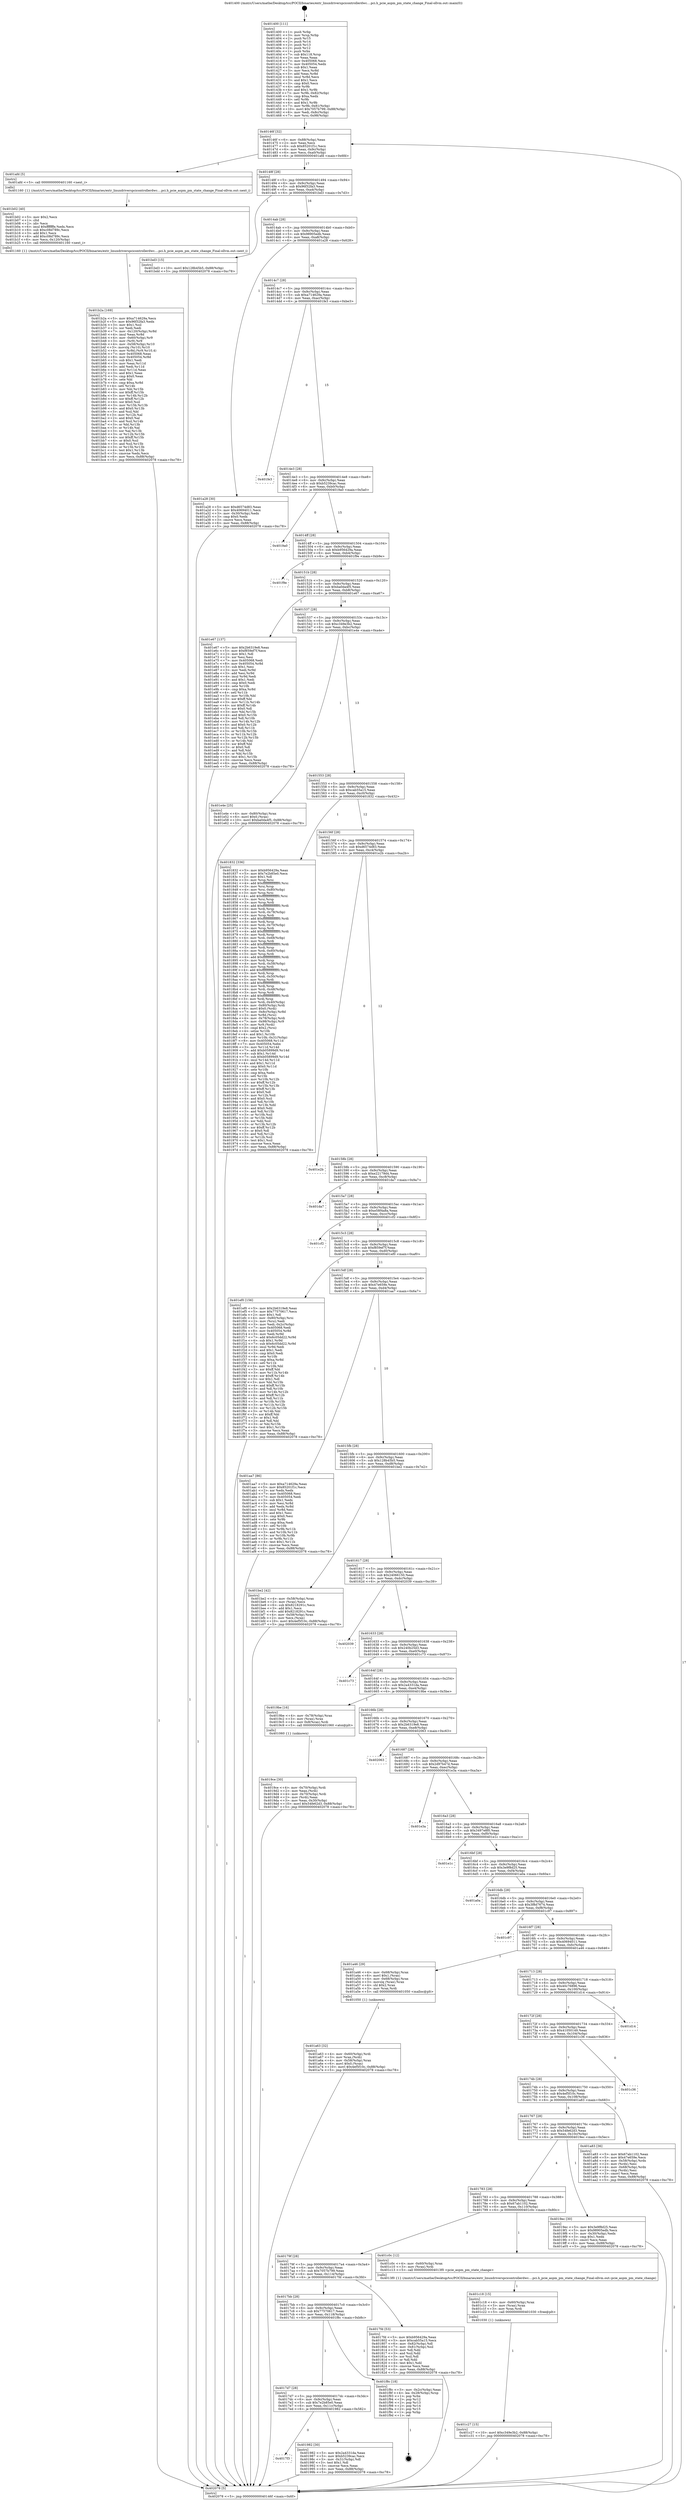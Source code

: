 digraph "0x401400" {
  label = "0x401400 (/mnt/c/Users/mathe/Desktop/tcc/POCII/binaries/extr_linuxdriverspcicontrollerdwc....pci.h_pcie_aspm_pm_state_change_Final-ollvm.out::main(0))"
  labelloc = "t"
  node[shape=record]

  Entry [label="",width=0.3,height=0.3,shape=circle,fillcolor=black,style=filled]
  "0x40146f" [label="{
     0x40146f [32]\l
     | [instrs]\l
     &nbsp;&nbsp;0x40146f \<+6\>: mov -0x88(%rbp),%eax\l
     &nbsp;&nbsp;0x401475 \<+2\>: mov %eax,%ecx\l
     &nbsp;&nbsp;0x401477 \<+6\>: sub $0x85201f1c,%ecx\l
     &nbsp;&nbsp;0x40147d \<+6\>: mov %eax,-0x9c(%rbp)\l
     &nbsp;&nbsp;0x401483 \<+6\>: mov %ecx,-0xa0(%rbp)\l
     &nbsp;&nbsp;0x401489 \<+6\>: je 0000000000401afd \<main+0x6fd\>\l
  }"]
  "0x401afd" [label="{
     0x401afd [5]\l
     | [instrs]\l
     &nbsp;&nbsp;0x401afd \<+5\>: call 0000000000401160 \<next_i\>\l
     | [calls]\l
     &nbsp;&nbsp;0x401160 \{1\} (/mnt/c/Users/mathe/Desktop/tcc/POCII/binaries/extr_linuxdriverspcicontrollerdwc....pci.h_pcie_aspm_pm_state_change_Final-ollvm.out::next_i)\l
  }"]
  "0x40148f" [label="{
     0x40148f [28]\l
     | [instrs]\l
     &nbsp;&nbsp;0x40148f \<+5\>: jmp 0000000000401494 \<main+0x94\>\l
     &nbsp;&nbsp;0x401494 \<+6\>: mov -0x9c(%rbp),%eax\l
     &nbsp;&nbsp;0x40149a \<+5\>: sub $0x96f32fa3,%eax\l
     &nbsp;&nbsp;0x40149f \<+6\>: mov %eax,-0xa4(%rbp)\l
     &nbsp;&nbsp;0x4014a5 \<+6\>: je 0000000000401bd3 \<main+0x7d3\>\l
  }"]
  Exit [label="",width=0.3,height=0.3,shape=circle,fillcolor=black,style=filled,peripheries=2]
  "0x401bd3" [label="{
     0x401bd3 [15]\l
     | [instrs]\l
     &nbsp;&nbsp;0x401bd3 \<+10\>: movl $0x128b45b5,-0x88(%rbp)\l
     &nbsp;&nbsp;0x401bdd \<+5\>: jmp 0000000000402078 \<main+0xc78\>\l
  }"]
  "0x4014ab" [label="{
     0x4014ab [28]\l
     | [instrs]\l
     &nbsp;&nbsp;0x4014ab \<+5\>: jmp 00000000004014b0 \<main+0xb0\>\l
     &nbsp;&nbsp;0x4014b0 \<+6\>: mov -0x9c(%rbp),%eax\l
     &nbsp;&nbsp;0x4014b6 \<+5\>: sub $0x98905edb,%eax\l
     &nbsp;&nbsp;0x4014bb \<+6\>: mov %eax,-0xa8(%rbp)\l
     &nbsp;&nbsp;0x4014c1 \<+6\>: je 0000000000401a28 \<main+0x628\>\l
  }"]
  "0x401c27" [label="{
     0x401c27 [15]\l
     | [instrs]\l
     &nbsp;&nbsp;0x401c27 \<+10\>: movl $0xc349e3b2,-0x88(%rbp)\l
     &nbsp;&nbsp;0x401c31 \<+5\>: jmp 0000000000402078 \<main+0xc78\>\l
  }"]
  "0x401a28" [label="{
     0x401a28 [30]\l
     | [instrs]\l
     &nbsp;&nbsp;0x401a28 \<+5\>: mov $0xd6574d83,%eax\l
     &nbsp;&nbsp;0x401a2d \<+5\>: mov $0x40694011,%ecx\l
     &nbsp;&nbsp;0x401a32 \<+3\>: mov -0x30(%rbp),%edx\l
     &nbsp;&nbsp;0x401a35 \<+3\>: cmp $0x0,%edx\l
     &nbsp;&nbsp;0x401a38 \<+3\>: cmove %ecx,%eax\l
     &nbsp;&nbsp;0x401a3b \<+6\>: mov %eax,-0x88(%rbp)\l
     &nbsp;&nbsp;0x401a41 \<+5\>: jmp 0000000000402078 \<main+0xc78\>\l
  }"]
  "0x4014c7" [label="{
     0x4014c7 [28]\l
     | [instrs]\l
     &nbsp;&nbsp;0x4014c7 \<+5\>: jmp 00000000004014cc \<main+0xcc\>\l
     &nbsp;&nbsp;0x4014cc \<+6\>: mov -0x9c(%rbp),%eax\l
     &nbsp;&nbsp;0x4014d2 \<+5\>: sub $0xa714629a,%eax\l
     &nbsp;&nbsp;0x4014d7 \<+6\>: mov %eax,-0xac(%rbp)\l
     &nbsp;&nbsp;0x4014dd \<+6\>: je 0000000000401fe3 \<main+0xbe3\>\l
  }"]
  "0x401c18" [label="{
     0x401c18 [15]\l
     | [instrs]\l
     &nbsp;&nbsp;0x401c18 \<+4\>: mov -0x60(%rbp),%rax\l
     &nbsp;&nbsp;0x401c1c \<+3\>: mov (%rax),%rax\l
     &nbsp;&nbsp;0x401c1f \<+3\>: mov %rax,%rdi\l
     &nbsp;&nbsp;0x401c22 \<+5\>: call 0000000000401030 \<free@plt\>\l
     | [calls]\l
     &nbsp;&nbsp;0x401030 \{1\} (unknown)\l
  }"]
  "0x401fe3" [label="{
     0x401fe3\l
  }", style=dashed]
  "0x4014e3" [label="{
     0x4014e3 [28]\l
     | [instrs]\l
     &nbsp;&nbsp;0x4014e3 \<+5\>: jmp 00000000004014e8 \<main+0xe8\>\l
     &nbsp;&nbsp;0x4014e8 \<+6\>: mov -0x9c(%rbp),%eax\l
     &nbsp;&nbsp;0x4014ee \<+5\>: sub $0xb5239cac,%eax\l
     &nbsp;&nbsp;0x4014f3 \<+6\>: mov %eax,-0xb0(%rbp)\l
     &nbsp;&nbsp;0x4014f9 \<+6\>: je 00000000004019a0 \<main+0x5a0\>\l
  }"]
  "0x401b2a" [label="{
     0x401b2a [169]\l
     | [instrs]\l
     &nbsp;&nbsp;0x401b2a \<+5\>: mov $0xa714629a,%ecx\l
     &nbsp;&nbsp;0x401b2f \<+5\>: mov $0x96f32fa3,%edx\l
     &nbsp;&nbsp;0x401b34 \<+3\>: mov $0x1,%sil\l
     &nbsp;&nbsp;0x401b37 \<+2\>: xor %edi,%edi\l
     &nbsp;&nbsp;0x401b39 \<+7\>: mov -0x120(%rbp),%r8d\l
     &nbsp;&nbsp;0x401b40 \<+4\>: imul %eax,%r8d\l
     &nbsp;&nbsp;0x401b44 \<+4\>: mov -0x60(%rbp),%r9\l
     &nbsp;&nbsp;0x401b48 \<+3\>: mov (%r9),%r9\l
     &nbsp;&nbsp;0x401b4b \<+4\>: mov -0x58(%rbp),%r10\l
     &nbsp;&nbsp;0x401b4f \<+3\>: movslq (%r10),%r10\l
     &nbsp;&nbsp;0x401b52 \<+4\>: mov %r8d,(%r9,%r10,4)\l
     &nbsp;&nbsp;0x401b56 \<+7\>: mov 0x405068,%eax\l
     &nbsp;&nbsp;0x401b5d \<+8\>: mov 0x405054,%r8d\l
     &nbsp;&nbsp;0x401b65 \<+3\>: sub $0x1,%edi\l
     &nbsp;&nbsp;0x401b68 \<+3\>: mov %eax,%r11d\l
     &nbsp;&nbsp;0x401b6b \<+3\>: add %edi,%r11d\l
     &nbsp;&nbsp;0x401b6e \<+4\>: imul %r11d,%eax\l
     &nbsp;&nbsp;0x401b72 \<+3\>: and $0x1,%eax\l
     &nbsp;&nbsp;0x401b75 \<+3\>: cmp $0x0,%eax\l
     &nbsp;&nbsp;0x401b78 \<+3\>: sete %bl\l
     &nbsp;&nbsp;0x401b7b \<+4\>: cmp $0xa,%r8d\l
     &nbsp;&nbsp;0x401b7f \<+4\>: setl %r14b\l
     &nbsp;&nbsp;0x401b83 \<+3\>: mov %bl,%r15b\l
     &nbsp;&nbsp;0x401b86 \<+4\>: xor $0xff,%r15b\l
     &nbsp;&nbsp;0x401b8a \<+3\>: mov %r14b,%r12b\l
     &nbsp;&nbsp;0x401b8d \<+4\>: xor $0xff,%r12b\l
     &nbsp;&nbsp;0x401b91 \<+4\>: xor $0x0,%sil\l
     &nbsp;&nbsp;0x401b95 \<+3\>: mov %r15b,%r13b\l
     &nbsp;&nbsp;0x401b98 \<+4\>: and $0x0,%r13b\l
     &nbsp;&nbsp;0x401b9c \<+3\>: and %sil,%bl\l
     &nbsp;&nbsp;0x401b9f \<+3\>: mov %r12b,%al\l
     &nbsp;&nbsp;0x401ba2 \<+2\>: and $0x0,%al\l
     &nbsp;&nbsp;0x401ba4 \<+3\>: and %sil,%r14b\l
     &nbsp;&nbsp;0x401ba7 \<+3\>: or %bl,%r13b\l
     &nbsp;&nbsp;0x401baa \<+3\>: or %r14b,%al\l
     &nbsp;&nbsp;0x401bad \<+3\>: xor %al,%r13b\l
     &nbsp;&nbsp;0x401bb0 \<+3\>: or %r12b,%r15b\l
     &nbsp;&nbsp;0x401bb3 \<+4\>: xor $0xff,%r15b\l
     &nbsp;&nbsp;0x401bb7 \<+4\>: or $0x0,%sil\l
     &nbsp;&nbsp;0x401bbb \<+3\>: and %sil,%r15b\l
     &nbsp;&nbsp;0x401bbe \<+3\>: or %r15b,%r13b\l
     &nbsp;&nbsp;0x401bc1 \<+4\>: test $0x1,%r13b\l
     &nbsp;&nbsp;0x401bc5 \<+3\>: cmovne %edx,%ecx\l
     &nbsp;&nbsp;0x401bc8 \<+6\>: mov %ecx,-0x88(%rbp)\l
     &nbsp;&nbsp;0x401bce \<+5\>: jmp 0000000000402078 \<main+0xc78\>\l
  }"]
  "0x4019a0" [label="{
     0x4019a0\l
  }", style=dashed]
  "0x4014ff" [label="{
     0x4014ff [28]\l
     | [instrs]\l
     &nbsp;&nbsp;0x4014ff \<+5\>: jmp 0000000000401504 \<main+0x104\>\l
     &nbsp;&nbsp;0x401504 \<+6\>: mov -0x9c(%rbp),%eax\l
     &nbsp;&nbsp;0x40150a \<+5\>: sub $0xb956429a,%eax\l
     &nbsp;&nbsp;0x40150f \<+6\>: mov %eax,-0xb4(%rbp)\l
     &nbsp;&nbsp;0x401515 \<+6\>: je 0000000000401f9e \<main+0xb9e\>\l
  }"]
  "0x401b02" [label="{
     0x401b02 [40]\l
     | [instrs]\l
     &nbsp;&nbsp;0x401b02 \<+5\>: mov $0x2,%ecx\l
     &nbsp;&nbsp;0x401b07 \<+1\>: cltd\l
     &nbsp;&nbsp;0x401b08 \<+2\>: idiv %ecx\l
     &nbsp;&nbsp;0x401b0a \<+6\>: imul $0xfffffffe,%edx,%ecx\l
     &nbsp;&nbsp;0x401b10 \<+6\>: sub $0xc08d789c,%ecx\l
     &nbsp;&nbsp;0x401b16 \<+3\>: add $0x1,%ecx\l
     &nbsp;&nbsp;0x401b19 \<+6\>: add $0xc08d789c,%ecx\l
     &nbsp;&nbsp;0x401b1f \<+6\>: mov %ecx,-0x120(%rbp)\l
     &nbsp;&nbsp;0x401b25 \<+5\>: call 0000000000401160 \<next_i\>\l
     | [calls]\l
     &nbsp;&nbsp;0x401160 \{1\} (/mnt/c/Users/mathe/Desktop/tcc/POCII/binaries/extr_linuxdriverspcicontrollerdwc....pci.h_pcie_aspm_pm_state_change_Final-ollvm.out::next_i)\l
  }"]
  "0x401f9e" [label="{
     0x401f9e\l
  }", style=dashed]
  "0x40151b" [label="{
     0x40151b [28]\l
     | [instrs]\l
     &nbsp;&nbsp;0x40151b \<+5\>: jmp 0000000000401520 \<main+0x120\>\l
     &nbsp;&nbsp;0x401520 \<+6\>: mov -0x9c(%rbp),%eax\l
     &nbsp;&nbsp;0x401526 \<+5\>: sub $0xba0da4f5,%eax\l
     &nbsp;&nbsp;0x40152b \<+6\>: mov %eax,-0xb8(%rbp)\l
     &nbsp;&nbsp;0x401531 \<+6\>: je 0000000000401e67 \<main+0xa67\>\l
  }"]
  "0x401a63" [label="{
     0x401a63 [32]\l
     | [instrs]\l
     &nbsp;&nbsp;0x401a63 \<+4\>: mov -0x60(%rbp),%rdi\l
     &nbsp;&nbsp;0x401a67 \<+3\>: mov %rax,(%rdi)\l
     &nbsp;&nbsp;0x401a6a \<+4\>: mov -0x58(%rbp),%rax\l
     &nbsp;&nbsp;0x401a6e \<+6\>: movl $0x0,(%rax)\l
     &nbsp;&nbsp;0x401a74 \<+10\>: movl $0x4ef5f10c,-0x88(%rbp)\l
     &nbsp;&nbsp;0x401a7e \<+5\>: jmp 0000000000402078 \<main+0xc78\>\l
  }"]
  "0x401e67" [label="{
     0x401e67 [137]\l
     | [instrs]\l
     &nbsp;&nbsp;0x401e67 \<+5\>: mov $0x2b6319e8,%eax\l
     &nbsp;&nbsp;0x401e6c \<+5\>: mov $0xf859ef7f,%ecx\l
     &nbsp;&nbsp;0x401e71 \<+2\>: mov $0x1,%dl\l
     &nbsp;&nbsp;0x401e73 \<+2\>: xor %esi,%esi\l
     &nbsp;&nbsp;0x401e75 \<+7\>: mov 0x405068,%edi\l
     &nbsp;&nbsp;0x401e7c \<+8\>: mov 0x405054,%r8d\l
     &nbsp;&nbsp;0x401e84 \<+3\>: sub $0x1,%esi\l
     &nbsp;&nbsp;0x401e87 \<+3\>: mov %edi,%r9d\l
     &nbsp;&nbsp;0x401e8a \<+3\>: add %esi,%r9d\l
     &nbsp;&nbsp;0x401e8d \<+4\>: imul %r9d,%edi\l
     &nbsp;&nbsp;0x401e91 \<+3\>: and $0x1,%edi\l
     &nbsp;&nbsp;0x401e94 \<+3\>: cmp $0x0,%edi\l
     &nbsp;&nbsp;0x401e97 \<+4\>: sete %r10b\l
     &nbsp;&nbsp;0x401e9b \<+4\>: cmp $0xa,%r8d\l
     &nbsp;&nbsp;0x401e9f \<+4\>: setl %r11b\l
     &nbsp;&nbsp;0x401ea3 \<+3\>: mov %r10b,%bl\l
     &nbsp;&nbsp;0x401ea6 \<+3\>: xor $0xff,%bl\l
     &nbsp;&nbsp;0x401ea9 \<+3\>: mov %r11b,%r14b\l
     &nbsp;&nbsp;0x401eac \<+4\>: xor $0xff,%r14b\l
     &nbsp;&nbsp;0x401eb0 \<+3\>: xor $0x0,%dl\l
     &nbsp;&nbsp;0x401eb3 \<+3\>: mov %bl,%r15b\l
     &nbsp;&nbsp;0x401eb6 \<+4\>: and $0x0,%r15b\l
     &nbsp;&nbsp;0x401eba \<+3\>: and %dl,%r10b\l
     &nbsp;&nbsp;0x401ebd \<+3\>: mov %r14b,%r12b\l
     &nbsp;&nbsp;0x401ec0 \<+4\>: and $0x0,%r12b\l
     &nbsp;&nbsp;0x401ec4 \<+3\>: and %dl,%r11b\l
     &nbsp;&nbsp;0x401ec7 \<+3\>: or %r10b,%r15b\l
     &nbsp;&nbsp;0x401eca \<+3\>: or %r11b,%r12b\l
     &nbsp;&nbsp;0x401ecd \<+3\>: xor %r12b,%r15b\l
     &nbsp;&nbsp;0x401ed0 \<+3\>: or %r14b,%bl\l
     &nbsp;&nbsp;0x401ed3 \<+3\>: xor $0xff,%bl\l
     &nbsp;&nbsp;0x401ed6 \<+3\>: or $0x0,%dl\l
     &nbsp;&nbsp;0x401ed9 \<+2\>: and %dl,%bl\l
     &nbsp;&nbsp;0x401edb \<+3\>: or %bl,%r15b\l
     &nbsp;&nbsp;0x401ede \<+4\>: test $0x1,%r15b\l
     &nbsp;&nbsp;0x401ee2 \<+3\>: cmovne %ecx,%eax\l
     &nbsp;&nbsp;0x401ee5 \<+6\>: mov %eax,-0x88(%rbp)\l
     &nbsp;&nbsp;0x401eeb \<+5\>: jmp 0000000000402078 \<main+0xc78\>\l
  }"]
  "0x401537" [label="{
     0x401537 [28]\l
     | [instrs]\l
     &nbsp;&nbsp;0x401537 \<+5\>: jmp 000000000040153c \<main+0x13c\>\l
     &nbsp;&nbsp;0x40153c \<+6\>: mov -0x9c(%rbp),%eax\l
     &nbsp;&nbsp;0x401542 \<+5\>: sub $0xc349e3b2,%eax\l
     &nbsp;&nbsp;0x401547 \<+6\>: mov %eax,-0xbc(%rbp)\l
     &nbsp;&nbsp;0x40154d \<+6\>: je 0000000000401e4e \<main+0xa4e\>\l
  }"]
  "0x4019ce" [label="{
     0x4019ce [30]\l
     | [instrs]\l
     &nbsp;&nbsp;0x4019ce \<+4\>: mov -0x70(%rbp),%rdi\l
     &nbsp;&nbsp;0x4019d2 \<+2\>: mov %eax,(%rdi)\l
     &nbsp;&nbsp;0x4019d4 \<+4\>: mov -0x70(%rbp),%rdi\l
     &nbsp;&nbsp;0x4019d8 \<+2\>: mov (%rdi),%eax\l
     &nbsp;&nbsp;0x4019da \<+3\>: mov %eax,-0x30(%rbp)\l
     &nbsp;&nbsp;0x4019dd \<+10\>: movl $0x54fe62d3,-0x88(%rbp)\l
     &nbsp;&nbsp;0x4019e7 \<+5\>: jmp 0000000000402078 \<main+0xc78\>\l
  }"]
  "0x401e4e" [label="{
     0x401e4e [25]\l
     | [instrs]\l
     &nbsp;&nbsp;0x401e4e \<+4\>: mov -0x80(%rbp),%rax\l
     &nbsp;&nbsp;0x401e52 \<+6\>: movl $0x0,(%rax)\l
     &nbsp;&nbsp;0x401e58 \<+10\>: movl $0xba0da4f5,-0x88(%rbp)\l
     &nbsp;&nbsp;0x401e62 \<+5\>: jmp 0000000000402078 \<main+0xc78\>\l
  }"]
  "0x401553" [label="{
     0x401553 [28]\l
     | [instrs]\l
     &nbsp;&nbsp;0x401553 \<+5\>: jmp 0000000000401558 \<main+0x158\>\l
     &nbsp;&nbsp;0x401558 \<+6\>: mov -0x9c(%rbp),%eax\l
     &nbsp;&nbsp;0x40155e \<+5\>: sub $0xcab55a15,%eax\l
     &nbsp;&nbsp;0x401563 \<+6\>: mov %eax,-0xc0(%rbp)\l
     &nbsp;&nbsp;0x401569 \<+6\>: je 0000000000401832 \<main+0x432\>\l
  }"]
  "0x4017f3" [label="{
     0x4017f3\l
  }", style=dashed]
  "0x401832" [label="{
     0x401832 [336]\l
     | [instrs]\l
     &nbsp;&nbsp;0x401832 \<+5\>: mov $0xb956429a,%eax\l
     &nbsp;&nbsp;0x401837 \<+5\>: mov $0x7e2b85e0,%ecx\l
     &nbsp;&nbsp;0x40183c \<+2\>: mov $0x1,%dl\l
     &nbsp;&nbsp;0x40183e \<+3\>: mov %rsp,%rsi\l
     &nbsp;&nbsp;0x401841 \<+4\>: add $0xfffffffffffffff0,%rsi\l
     &nbsp;&nbsp;0x401845 \<+3\>: mov %rsi,%rsp\l
     &nbsp;&nbsp;0x401848 \<+4\>: mov %rsi,-0x80(%rbp)\l
     &nbsp;&nbsp;0x40184c \<+3\>: mov %rsp,%rsi\l
     &nbsp;&nbsp;0x40184f \<+4\>: add $0xfffffffffffffff0,%rsi\l
     &nbsp;&nbsp;0x401853 \<+3\>: mov %rsi,%rsp\l
     &nbsp;&nbsp;0x401856 \<+3\>: mov %rsp,%rdi\l
     &nbsp;&nbsp;0x401859 \<+4\>: add $0xfffffffffffffff0,%rdi\l
     &nbsp;&nbsp;0x40185d \<+3\>: mov %rdi,%rsp\l
     &nbsp;&nbsp;0x401860 \<+4\>: mov %rdi,-0x78(%rbp)\l
     &nbsp;&nbsp;0x401864 \<+3\>: mov %rsp,%rdi\l
     &nbsp;&nbsp;0x401867 \<+4\>: add $0xfffffffffffffff0,%rdi\l
     &nbsp;&nbsp;0x40186b \<+3\>: mov %rdi,%rsp\l
     &nbsp;&nbsp;0x40186e \<+4\>: mov %rdi,-0x70(%rbp)\l
     &nbsp;&nbsp;0x401872 \<+3\>: mov %rsp,%rdi\l
     &nbsp;&nbsp;0x401875 \<+4\>: add $0xfffffffffffffff0,%rdi\l
     &nbsp;&nbsp;0x401879 \<+3\>: mov %rdi,%rsp\l
     &nbsp;&nbsp;0x40187c \<+4\>: mov %rdi,-0x68(%rbp)\l
     &nbsp;&nbsp;0x401880 \<+3\>: mov %rsp,%rdi\l
     &nbsp;&nbsp;0x401883 \<+4\>: add $0xfffffffffffffff0,%rdi\l
     &nbsp;&nbsp;0x401887 \<+3\>: mov %rdi,%rsp\l
     &nbsp;&nbsp;0x40188a \<+4\>: mov %rdi,-0x60(%rbp)\l
     &nbsp;&nbsp;0x40188e \<+3\>: mov %rsp,%rdi\l
     &nbsp;&nbsp;0x401891 \<+4\>: add $0xfffffffffffffff0,%rdi\l
     &nbsp;&nbsp;0x401895 \<+3\>: mov %rdi,%rsp\l
     &nbsp;&nbsp;0x401898 \<+4\>: mov %rdi,-0x58(%rbp)\l
     &nbsp;&nbsp;0x40189c \<+3\>: mov %rsp,%rdi\l
     &nbsp;&nbsp;0x40189f \<+4\>: add $0xfffffffffffffff0,%rdi\l
     &nbsp;&nbsp;0x4018a3 \<+3\>: mov %rdi,%rsp\l
     &nbsp;&nbsp;0x4018a6 \<+4\>: mov %rdi,-0x50(%rbp)\l
     &nbsp;&nbsp;0x4018aa \<+3\>: mov %rsp,%rdi\l
     &nbsp;&nbsp;0x4018ad \<+4\>: add $0xfffffffffffffff0,%rdi\l
     &nbsp;&nbsp;0x4018b1 \<+3\>: mov %rdi,%rsp\l
     &nbsp;&nbsp;0x4018b4 \<+4\>: mov %rdi,-0x48(%rbp)\l
     &nbsp;&nbsp;0x4018b8 \<+3\>: mov %rsp,%rdi\l
     &nbsp;&nbsp;0x4018bb \<+4\>: add $0xfffffffffffffff0,%rdi\l
     &nbsp;&nbsp;0x4018bf \<+3\>: mov %rdi,%rsp\l
     &nbsp;&nbsp;0x4018c2 \<+4\>: mov %rdi,-0x40(%rbp)\l
     &nbsp;&nbsp;0x4018c6 \<+4\>: mov -0x80(%rbp),%rdi\l
     &nbsp;&nbsp;0x4018ca \<+6\>: movl $0x0,(%rdi)\l
     &nbsp;&nbsp;0x4018d0 \<+7\>: mov -0x8c(%rbp),%r8d\l
     &nbsp;&nbsp;0x4018d7 \<+3\>: mov %r8d,(%rsi)\l
     &nbsp;&nbsp;0x4018da \<+4\>: mov -0x78(%rbp),%rdi\l
     &nbsp;&nbsp;0x4018de \<+7\>: mov -0x98(%rbp),%r9\l
     &nbsp;&nbsp;0x4018e5 \<+3\>: mov %r9,(%rdi)\l
     &nbsp;&nbsp;0x4018e8 \<+3\>: cmpl $0x2,(%rsi)\l
     &nbsp;&nbsp;0x4018eb \<+4\>: setne %r10b\l
     &nbsp;&nbsp;0x4018ef \<+4\>: and $0x1,%r10b\l
     &nbsp;&nbsp;0x4018f3 \<+4\>: mov %r10b,-0x31(%rbp)\l
     &nbsp;&nbsp;0x4018f7 \<+8\>: mov 0x405068,%r11d\l
     &nbsp;&nbsp;0x4018ff \<+7\>: mov 0x405054,%ebx\l
     &nbsp;&nbsp;0x401906 \<+3\>: mov %r11d,%r14d\l
     &nbsp;&nbsp;0x401909 \<+7\>: add $0xb05899d9,%r14d\l
     &nbsp;&nbsp;0x401910 \<+4\>: sub $0x1,%r14d\l
     &nbsp;&nbsp;0x401914 \<+7\>: sub $0xb05899d9,%r14d\l
     &nbsp;&nbsp;0x40191b \<+4\>: imul %r14d,%r11d\l
     &nbsp;&nbsp;0x40191f \<+4\>: and $0x1,%r11d\l
     &nbsp;&nbsp;0x401923 \<+4\>: cmp $0x0,%r11d\l
     &nbsp;&nbsp;0x401927 \<+4\>: sete %r10b\l
     &nbsp;&nbsp;0x40192b \<+3\>: cmp $0xa,%ebx\l
     &nbsp;&nbsp;0x40192e \<+4\>: setl %r15b\l
     &nbsp;&nbsp;0x401932 \<+3\>: mov %r10b,%r12b\l
     &nbsp;&nbsp;0x401935 \<+4\>: xor $0xff,%r12b\l
     &nbsp;&nbsp;0x401939 \<+3\>: mov %r15b,%r13b\l
     &nbsp;&nbsp;0x40193c \<+4\>: xor $0xff,%r13b\l
     &nbsp;&nbsp;0x401940 \<+3\>: xor $0x0,%dl\l
     &nbsp;&nbsp;0x401943 \<+3\>: mov %r12b,%sil\l
     &nbsp;&nbsp;0x401946 \<+4\>: and $0x0,%sil\l
     &nbsp;&nbsp;0x40194a \<+3\>: and %dl,%r10b\l
     &nbsp;&nbsp;0x40194d \<+3\>: mov %r13b,%dil\l
     &nbsp;&nbsp;0x401950 \<+4\>: and $0x0,%dil\l
     &nbsp;&nbsp;0x401954 \<+3\>: and %dl,%r15b\l
     &nbsp;&nbsp;0x401957 \<+3\>: or %r10b,%sil\l
     &nbsp;&nbsp;0x40195a \<+3\>: or %r15b,%dil\l
     &nbsp;&nbsp;0x40195d \<+3\>: xor %dil,%sil\l
     &nbsp;&nbsp;0x401960 \<+3\>: or %r13b,%r12b\l
     &nbsp;&nbsp;0x401963 \<+4\>: xor $0xff,%r12b\l
     &nbsp;&nbsp;0x401967 \<+3\>: or $0x0,%dl\l
     &nbsp;&nbsp;0x40196a \<+3\>: and %dl,%r12b\l
     &nbsp;&nbsp;0x40196d \<+3\>: or %r12b,%sil\l
     &nbsp;&nbsp;0x401970 \<+4\>: test $0x1,%sil\l
     &nbsp;&nbsp;0x401974 \<+3\>: cmovne %ecx,%eax\l
     &nbsp;&nbsp;0x401977 \<+6\>: mov %eax,-0x88(%rbp)\l
     &nbsp;&nbsp;0x40197d \<+5\>: jmp 0000000000402078 \<main+0xc78\>\l
  }"]
  "0x40156f" [label="{
     0x40156f [28]\l
     | [instrs]\l
     &nbsp;&nbsp;0x40156f \<+5\>: jmp 0000000000401574 \<main+0x174\>\l
     &nbsp;&nbsp;0x401574 \<+6\>: mov -0x9c(%rbp),%eax\l
     &nbsp;&nbsp;0x40157a \<+5\>: sub $0xd6574d83,%eax\l
     &nbsp;&nbsp;0x40157f \<+6\>: mov %eax,-0xc4(%rbp)\l
     &nbsp;&nbsp;0x401585 \<+6\>: je 0000000000401e2b \<main+0xa2b\>\l
  }"]
  "0x401982" [label="{
     0x401982 [30]\l
     | [instrs]\l
     &nbsp;&nbsp;0x401982 \<+5\>: mov $0x2a4331da,%eax\l
     &nbsp;&nbsp;0x401987 \<+5\>: mov $0xb5239cac,%ecx\l
     &nbsp;&nbsp;0x40198c \<+3\>: mov -0x31(%rbp),%dl\l
     &nbsp;&nbsp;0x40198f \<+3\>: test $0x1,%dl\l
     &nbsp;&nbsp;0x401992 \<+3\>: cmovne %ecx,%eax\l
     &nbsp;&nbsp;0x401995 \<+6\>: mov %eax,-0x88(%rbp)\l
     &nbsp;&nbsp;0x40199b \<+5\>: jmp 0000000000402078 \<main+0xc78\>\l
  }"]
  "0x401e2b" [label="{
     0x401e2b\l
  }", style=dashed]
  "0x40158b" [label="{
     0x40158b [28]\l
     | [instrs]\l
     &nbsp;&nbsp;0x40158b \<+5\>: jmp 0000000000401590 \<main+0x190\>\l
     &nbsp;&nbsp;0x401590 \<+6\>: mov -0x9c(%rbp),%eax\l
     &nbsp;&nbsp;0x401596 \<+5\>: sub $0xe22179d4,%eax\l
     &nbsp;&nbsp;0x40159b \<+6\>: mov %eax,-0xc8(%rbp)\l
     &nbsp;&nbsp;0x4015a1 \<+6\>: je 0000000000401da7 \<main+0x9a7\>\l
  }"]
  "0x4017d7" [label="{
     0x4017d7 [28]\l
     | [instrs]\l
     &nbsp;&nbsp;0x4017d7 \<+5\>: jmp 00000000004017dc \<main+0x3dc\>\l
     &nbsp;&nbsp;0x4017dc \<+6\>: mov -0x9c(%rbp),%eax\l
     &nbsp;&nbsp;0x4017e2 \<+5\>: sub $0x7e2b85e0,%eax\l
     &nbsp;&nbsp;0x4017e7 \<+6\>: mov %eax,-0x11c(%rbp)\l
     &nbsp;&nbsp;0x4017ed \<+6\>: je 0000000000401982 \<main+0x582\>\l
  }"]
  "0x401da7" [label="{
     0x401da7\l
  }", style=dashed]
  "0x4015a7" [label="{
     0x4015a7 [28]\l
     | [instrs]\l
     &nbsp;&nbsp;0x4015a7 \<+5\>: jmp 00000000004015ac \<main+0x1ac\>\l
     &nbsp;&nbsp;0x4015ac \<+6\>: mov -0x9c(%rbp),%eax\l
     &nbsp;&nbsp;0x4015b2 \<+5\>: sub $0xe58f4a8a,%eax\l
     &nbsp;&nbsp;0x4015b7 \<+6\>: mov %eax,-0xcc(%rbp)\l
     &nbsp;&nbsp;0x4015bd \<+6\>: je 0000000000401cf2 \<main+0x8f2\>\l
  }"]
  "0x401f8c" [label="{
     0x401f8c [18]\l
     | [instrs]\l
     &nbsp;&nbsp;0x401f8c \<+3\>: mov -0x2c(%rbp),%eax\l
     &nbsp;&nbsp;0x401f8f \<+4\>: lea -0x28(%rbp),%rsp\l
     &nbsp;&nbsp;0x401f93 \<+1\>: pop %rbx\l
     &nbsp;&nbsp;0x401f94 \<+2\>: pop %r12\l
     &nbsp;&nbsp;0x401f96 \<+2\>: pop %r13\l
     &nbsp;&nbsp;0x401f98 \<+2\>: pop %r14\l
     &nbsp;&nbsp;0x401f9a \<+2\>: pop %r15\l
     &nbsp;&nbsp;0x401f9c \<+1\>: pop %rbp\l
     &nbsp;&nbsp;0x401f9d \<+1\>: ret\l
  }"]
  "0x401cf2" [label="{
     0x401cf2\l
  }", style=dashed]
  "0x4015c3" [label="{
     0x4015c3 [28]\l
     | [instrs]\l
     &nbsp;&nbsp;0x4015c3 \<+5\>: jmp 00000000004015c8 \<main+0x1c8\>\l
     &nbsp;&nbsp;0x4015c8 \<+6\>: mov -0x9c(%rbp),%eax\l
     &nbsp;&nbsp;0x4015ce \<+5\>: sub $0xf859ef7f,%eax\l
     &nbsp;&nbsp;0x4015d3 \<+6\>: mov %eax,-0xd0(%rbp)\l
     &nbsp;&nbsp;0x4015d9 \<+6\>: je 0000000000401ef0 \<main+0xaf0\>\l
  }"]
  "0x401400" [label="{
     0x401400 [111]\l
     | [instrs]\l
     &nbsp;&nbsp;0x401400 \<+1\>: push %rbp\l
     &nbsp;&nbsp;0x401401 \<+3\>: mov %rsp,%rbp\l
     &nbsp;&nbsp;0x401404 \<+2\>: push %r15\l
     &nbsp;&nbsp;0x401406 \<+2\>: push %r14\l
     &nbsp;&nbsp;0x401408 \<+2\>: push %r13\l
     &nbsp;&nbsp;0x40140a \<+2\>: push %r12\l
     &nbsp;&nbsp;0x40140c \<+1\>: push %rbx\l
     &nbsp;&nbsp;0x40140d \<+7\>: sub $0x118,%rsp\l
     &nbsp;&nbsp;0x401414 \<+2\>: xor %eax,%eax\l
     &nbsp;&nbsp;0x401416 \<+7\>: mov 0x405068,%ecx\l
     &nbsp;&nbsp;0x40141d \<+7\>: mov 0x405054,%edx\l
     &nbsp;&nbsp;0x401424 \<+3\>: sub $0x1,%eax\l
     &nbsp;&nbsp;0x401427 \<+3\>: mov %ecx,%r8d\l
     &nbsp;&nbsp;0x40142a \<+3\>: add %eax,%r8d\l
     &nbsp;&nbsp;0x40142d \<+4\>: imul %r8d,%ecx\l
     &nbsp;&nbsp;0x401431 \<+3\>: and $0x1,%ecx\l
     &nbsp;&nbsp;0x401434 \<+3\>: cmp $0x0,%ecx\l
     &nbsp;&nbsp;0x401437 \<+4\>: sete %r9b\l
     &nbsp;&nbsp;0x40143b \<+4\>: and $0x1,%r9b\l
     &nbsp;&nbsp;0x40143f \<+7\>: mov %r9b,-0x82(%rbp)\l
     &nbsp;&nbsp;0x401446 \<+3\>: cmp $0xa,%edx\l
     &nbsp;&nbsp;0x401449 \<+4\>: setl %r9b\l
     &nbsp;&nbsp;0x40144d \<+4\>: and $0x1,%r9b\l
     &nbsp;&nbsp;0x401451 \<+7\>: mov %r9b,-0x81(%rbp)\l
     &nbsp;&nbsp;0x401458 \<+10\>: movl $0x7057b799,-0x88(%rbp)\l
     &nbsp;&nbsp;0x401462 \<+6\>: mov %edi,-0x8c(%rbp)\l
     &nbsp;&nbsp;0x401468 \<+7\>: mov %rsi,-0x98(%rbp)\l
  }"]
  "0x401ef0" [label="{
     0x401ef0 [156]\l
     | [instrs]\l
     &nbsp;&nbsp;0x401ef0 \<+5\>: mov $0x2b6319e8,%eax\l
     &nbsp;&nbsp;0x401ef5 \<+5\>: mov $0x77570617,%ecx\l
     &nbsp;&nbsp;0x401efa \<+2\>: mov $0x1,%dl\l
     &nbsp;&nbsp;0x401efc \<+4\>: mov -0x80(%rbp),%rsi\l
     &nbsp;&nbsp;0x401f00 \<+2\>: mov (%rsi),%edi\l
     &nbsp;&nbsp;0x401f02 \<+3\>: mov %edi,-0x2c(%rbp)\l
     &nbsp;&nbsp;0x401f05 \<+7\>: mov 0x405068,%edi\l
     &nbsp;&nbsp;0x401f0c \<+8\>: mov 0x405054,%r8d\l
     &nbsp;&nbsp;0x401f14 \<+3\>: mov %edi,%r9d\l
     &nbsp;&nbsp;0x401f17 \<+7\>: add $0x6c05dd22,%r9d\l
     &nbsp;&nbsp;0x401f1e \<+4\>: sub $0x1,%r9d\l
     &nbsp;&nbsp;0x401f22 \<+7\>: sub $0x6c05dd22,%r9d\l
     &nbsp;&nbsp;0x401f29 \<+4\>: imul %r9d,%edi\l
     &nbsp;&nbsp;0x401f2d \<+3\>: and $0x1,%edi\l
     &nbsp;&nbsp;0x401f30 \<+3\>: cmp $0x0,%edi\l
     &nbsp;&nbsp;0x401f33 \<+4\>: sete %r10b\l
     &nbsp;&nbsp;0x401f37 \<+4\>: cmp $0xa,%r8d\l
     &nbsp;&nbsp;0x401f3b \<+4\>: setl %r11b\l
     &nbsp;&nbsp;0x401f3f \<+3\>: mov %r10b,%bl\l
     &nbsp;&nbsp;0x401f42 \<+3\>: xor $0xff,%bl\l
     &nbsp;&nbsp;0x401f45 \<+3\>: mov %r11b,%r14b\l
     &nbsp;&nbsp;0x401f48 \<+4\>: xor $0xff,%r14b\l
     &nbsp;&nbsp;0x401f4c \<+3\>: xor $0x1,%dl\l
     &nbsp;&nbsp;0x401f4f \<+3\>: mov %bl,%r15b\l
     &nbsp;&nbsp;0x401f52 \<+4\>: and $0xff,%r15b\l
     &nbsp;&nbsp;0x401f56 \<+3\>: and %dl,%r10b\l
     &nbsp;&nbsp;0x401f59 \<+3\>: mov %r14b,%r12b\l
     &nbsp;&nbsp;0x401f5c \<+4\>: and $0xff,%r12b\l
     &nbsp;&nbsp;0x401f60 \<+3\>: and %dl,%r11b\l
     &nbsp;&nbsp;0x401f63 \<+3\>: or %r10b,%r15b\l
     &nbsp;&nbsp;0x401f66 \<+3\>: or %r11b,%r12b\l
     &nbsp;&nbsp;0x401f69 \<+3\>: xor %r12b,%r15b\l
     &nbsp;&nbsp;0x401f6c \<+3\>: or %r14b,%bl\l
     &nbsp;&nbsp;0x401f6f \<+3\>: xor $0xff,%bl\l
     &nbsp;&nbsp;0x401f72 \<+3\>: or $0x1,%dl\l
     &nbsp;&nbsp;0x401f75 \<+2\>: and %dl,%bl\l
     &nbsp;&nbsp;0x401f77 \<+3\>: or %bl,%r15b\l
     &nbsp;&nbsp;0x401f7a \<+4\>: test $0x1,%r15b\l
     &nbsp;&nbsp;0x401f7e \<+3\>: cmovne %ecx,%eax\l
     &nbsp;&nbsp;0x401f81 \<+6\>: mov %eax,-0x88(%rbp)\l
     &nbsp;&nbsp;0x401f87 \<+5\>: jmp 0000000000402078 \<main+0xc78\>\l
  }"]
  "0x4015df" [label="{
     0x4015df [28]\l
     | [instrs]\l
     &nbsp;&nbsp;0x4015df \<+5\>: jmp 00000000004015e4 \<main+0x1e4\>\l
     &nbsp;&nbsp;0x4015e4 \<+6\>: mov -0x9c(%rbp),%eax\l
     &nbsp;&nbsp;0x4015ea \<+5\>: sub $0x47e659e,%eax\l
     &nbsp;&nbsp;0x4015ef \<+6\>: mov %eax,-0xd4(%rbp)\l
     &nbsp;&nbsp;0x4015f5 \<+6\>: je 0000000000401aa7 \<main+0x6a7\>\l
  }"]
  "0x402078" [label="{
     0x402078 [5]\l
     | [instrs]\l
     &nbsp;&nbsp;0x402078 \<+5\>: jmp 000000000040146f \<main+0x6f\>\l
  }"]
  "0x401aa7" [label="{
     0x401aa7 [86]\l
     | [instrs]\l
     &nbsp;&nbsp;0x401aa7 \<+5\>: mov $0xa714629a,%eax\l
     &nbsp;&nbsp;0x401aac \<+5\>: mov $0x85201f1c,%ecx\l
     &nbsp;&nbsp;0x401ab1 \<+2\>: xor %edx,%edx\l
     &nbsp;&nbsp;0x401ab3 \<+7\>: mov 0x405068,%esi\l
     &nbsp;&nbsp;0x401aba \<+7\>: mov 0x405054,%edi\l
     &nbsp;&nbsp;0x401ac1 \<+3\>: sub $0x1,%edx\l
     &nbsp;&nbsp;0x401ac4 \<+3\>: mov %esi,%r8d\l
     &nbsp;&nbsp;0x401ac7 \<+3\>: add %edx,%r8d\l
     &nbsp;&nbsp;0x401aca \<+4\>: imul %r8d,%esi\l
     &nbsp;&nbsp;0x401ace \<+3\>: and $0x1,%esi\l
     &nbsp;&nbsp;0x401ad1 \<+3\>: cmp $0x0,%esi\l
     &nbsp;&nbsp;0x401ad4 \<+4\>: sete %r9b\l
     &nbsp;&nbsp;0x401ad8 \<+3\>: cmp $0xa,%edi\l
     &nbsp;&nbsp;0x401adb \<+4\>: setl %r10b\l
     &nbsp;&nbsp;0x401adf \<+3\>: mov %r9b,%r11b\l
     &nbsp;&nbsp;0x401ae2 \<+3\>: and %r10b,%r11b\l
     &nbsp;&nbsp;0x401ae5 \<+3\>: xor %r10b,%r9b\l
     &nbsp;&nbsp;0x401ae8 \<+3\>: or %r9b,%r11b\l
     &nbsp;&nbsp;0x401aeb \<+4\>: test $0x1,%r11b\l
     &nbsp;&nbsp;0x401aef \<+3\>: cmovne %ecx,%eax\l
     &nbsp;&nbsp;0x401af2 \<+6\>: mov %eax,-0x88(%rbp)\l
     &nbsp;&nbsp;0x401af8 \<+5\>: jmp 0000000000402078 \<main+0xc78\>\l
  }"]
  "0x4015fb" [label="{
     0x4015fb [28]\l
     | [instrs]\l
     &nbsp;&nbsp;0x4015fb \<+5\>: jmp 0000000000401600 \<main+0x200\>\l
     &nbsp;&nbsp;0x401600 \<+6\>: mov -0x9c(%rbp),%eax\l
     &nbsp;&nbsp;0x401606 \<+5\>: sub $0x128b45b5,%eax\l
     &nbsp;&nbsp;0x40160b \<+6\>: mov %eax,-0xd8(%rbp)\l
     &nbsp;&nbsp;0x401611 \<+6\>: je 0000000000401be2 \<main+0x7e2\>\l
  }"]
  "0x4017bb" [label="{
     0x4017bb [28]\l
     | [instrs]\l
     &nbsp;&nbsp;0x4017bb \<+5\>: jmp 00000000004017c0 \<main+0x3c0\>\l
     &nbsp;&nbsp;0x4017c0 \<+6\>: mov -0x9c(%rbp),%eax\l
     &nbsp;&nbsp;0x4017c6 \<+5\>: sub $0x77570617,%eax\l
     &nbsp;&nbsp;0x4017cb \<+6\>: mov %eax,-0x118(%rbp)\l
     &nbsp;&nbsp;0x4017d1 \<+6\>: je 0000000000401f8c \<main+0xb8c\>\l
  }"]
  "0x401be2" [label="{
     0x401be2 [42]\l
     | [instrs]\l
     &nbsp;&nbsp;0x401be2 \<+4\>: mov -0x58(%rbp),%rax\l
     &nbsp;&nbsp;0x401be6 \<+2\>: mov (%rax),%ecx\l
     &nbsp;&nbsp;0x401be8 \<+6\>: sub $0x8218291c,%ecx\l
     &nbsp;&nbsp;0x401bee \<+3\>: add $0x1,%ecx\l
     &nbsp;&nbsp;0x401bf1 \<+6\>: add $0x8218291c,%ecx\l
     &nbsp;&nbsp;0x401bf7 \<+4\>: mov -0x58(%rbp),%rax\l
     &nbsp;&nbsp;0x401bfb \<+2\>: mov %ecx,(%rax)\l
     &nbsp;&nbsp;0x401bfd \<+10\>: movl $0x4ef5f10c,-0x88(%rbp)\l
     &nbsp;&nbsp;0x401c07 \<+5\>: jmp 0000000000402078 \<main+0xc78\>\l
  }"]
  "0x401617" [label="{
     0x401617 [28]\l
     | [instrs]\l
     &nbsp;&nbsp;0x401617 \<+5\>: jmp 000000000040161c \<main+0x21c\>\l
     &nbsp;&nbsp;0x40161c \<+6\>: mov -0x9c(%rbp),%eax\l
     &nbsp;&nbsp;0x401622 \<+5\>: sub $0x24066150,%eax\l
     &nbsp;&nbsp;0x401627 \<+6\>: mov %eax,-0xdc(%rbp)\l
     &nbsp;&nbsp;0x40162d \<+6\>: je 0000000000402039 \<main+0xc39\>\l
  }"]
  "0x4017fd" [label="{
     0x4017fd [53]\l
     | [instrs]\l
     &nbsp;&nbsp;0x4017fd \<+5\>: mov $0xb956429a,%eax\l
     &nbsp;&nbsp;0x401802 \<+5\>: mov $0xcab55a15,%ecx\l
     &nbsp;&nbsp;0x401807 \<+6\>: mov -0x82(%rbp),%dl\l
     &nbsp;&nbsp;0x40180d \<+7\>: mov -0x81(%rbp),%sil\l
     &nbsp;&nbsp;0x401814 \<+3\>: mov %dl,%dil\l
     &nbsp;&nbsp;0x401817 \<+3\>: and %sil,%dil\l
     &nbsp;&nbsp;0x40181a \<+3\>: xor %sil,%dl\l
     &nbsp;&nbsp;0x40181d \<+3\>: or %dl,%dil\l
     &nbsp;&nbsp;0x401820 \<+4\>: test $0x1,%dil\l
     &nbsp;&nbsp;0x401824 \<+3\>: cmovne %ecx,%eax\l
     &nbsp;&nbsp;0x401827 \<+6\>: mov %eax,-0x88(%rbp)\l
     &nbsp;&nbsp;0x40182d \<+5\>: jmp 0000000000402078 \<main+0xc78\>\l
  }"]
  "0x402039" [label="{
     0x402039\l
  }", style=dashed]
  "0x401633" [label="{
     0x401633 [28]\l
     | [instrs]\l
     &nbsp;&nbsp;0x401633 \<+5\>: jmp 0000000000401638 \<main+0x238\>\l
     &nbsp;&nbsp;0x401638 \<+6\>: mov -0x9c(%rbp),%eax\l
     &nbsp;&nbsp;0x40163e \<+5\>: sub $0x240b25d3,%eax\l
     &nbsp;&nbsp;0x401643 \<+6\>: mov %eax,-0xe0(%rbp)\l
     &nbsp;&nbsp;0x401649 \<+6\>: je 0000000000401c73 \<main+0x873\>\l
  }"]
  "0x40179f" [label="{
     0x40179f [28]\l
     | [instrs]\l
     &nbsp;&nbsp;0x40179f \<+5\>: jmp 00000000004017a4 \<main+0x3a4\>\l
     &nbsp;&nbsp;0x4017a4 \<+6\>: mov -0x9c(%rbp),%eax\l
     &nbsp;&nbsp;0x4017aa \<+5\>: sub $0x7057b799,%eax\l
     &nbsp;&nbsp;0x4017af \<+6\>: mov %eax,-0x114(%rbp)\l
     &nbsp;&nbsp;0x4017b5 \<+6\>: je 00000000004017fd \<main+0x3fd\>\l
  }"]
  "0x401c73" [label="{
     0x401c73\l
  }", style=dashed]
  "0x40164f" [label="{
     0x40164f [28]\l
     | [instrs]\l
     &nbsp;&nbsp;0x40164f \<+5\>: jmp 0000000000401654 \<main+0x254\>\l
     &nbsp;&nbsp;0x401654 \<+6\>: mov -0x9c(%rbp),%eax\l
     &nbsp;&nbsp;0x40165a \<+5\>: sub $0x2a4331da,%eax\l
     &nbsp;&nbsp;0x40165f \<+6\>: mov %eax,-0xe4(%rbp)\l
     &nbsp;&nbsp;0x401665 \<+6\>: je 00000000004019be \<main+0x5be\>\l
  }"]
  "0x401c0c" [label="{
     0x401c0c [12]\l
     | [instrs]\l
     &nbsp;&nbsp;0x401c0c \<+4\>: mov -0x60(%rbp),%rax\l
     &nbsp;&nbsp;0x401c10 \<+3\>: mov (%rax),%rdi\l
     &nbsp;&nbsp;0x401c13 \<+5\>: call 00000000004013f0 \<pcie_aspm_pm_state_change\>\l
     | [calls]\l
     &nbsp;&nbsp;0x4013f0 \{1\} (/mnt/c/Users/mathe/Desktop/tcc/POCII/binaries/extr_linuxdriverspcicontrollerdwc....pci.h_pcie_aspm_pm_state_change_Final-ollvm.out::pcie_aspm_pm_state_change)\l
  }"]
  "0x4019be" [label="{
     0x4019be [16]\l
     | [instrs]\l
     &nbsp;&nbsp;0x4019be \<+4\>: mov -0x78(%rbp),%rax\l
     &nbsp;&nbsp;0x4019c2 \<+3\>: mov (%rax),%rax\l
     &nbsp;&nbsp;0x4019c5 \<+4\>: mov 0x8(%rax),%rdi\l
     &nbsp;&nbsp;0x4019c9 \<+5\>: call 0000000000401060 \<atoi@plt\>\l
     | [calls]\l
     &nbsp;&nbsp;0x401060 \{1\} (unknown)\l
  }"]
  "0x40166b" [label="{
     0x40166b [28]\l
     | [instrs]\l
     &nbsp;&nbsp;0x40166b \<+5\>: jmp 0000000000401670 \<main+0x270\>\l
     &nbsp;&nbsp;0x401670 \<+6\>: mov -0x9c(%rbp),%eax\l
     &nbsp;&nbsp;0x401676 \<+5\>: sub $0x2b6319e8,%eax\l
     &nbsp;&nbsp;0x40167b \<+6\>: mov %eax,-0xe8(%rbp)\l
     &nbsp;&nbsp;0x401681 \<+6\>: je 0000000000402063 \<main+0xc63\>\l
  }"]
  "0x401783" [label="{
     0x401783 [28]\l
     | [instrs]\l
     &nbsp;&nbsp;0x401783 \<+5\>: jmp 0000000000401788 \<main+0x388\>\l
     &nbsp;&nbsp;0x401788 \<+6\>: mov -0x9c(%rbp),%eax\l
     &nbsp;&nbsp;0x40178e \<+5\>: sub $0x67ab1102,%eax\l
     &nbsp;&nbsp;0x401793 \<+6\>: mov %eax,-0x110(%rbp)\l
     &nbsp;&nbsp;0x401799 \<+6\>: je 0000000000401c0c \<main+0x80c\>\l
  }"]
  "0x402063" [label="{
     0x402063\l
  }", style=dashed]
  "0x401687" [label="{
     0x401687 [28]\l
     | [instrs]\l
     &nbsp;&nbsp;0x401687 \<+5\>: jmp 000000000040168c \<main+0x28c\>\l
     &nbsp;&nbsp;0x40168c \<+6\>: mov -0x9c(%rbp),%eax\l
     &nbsp;&nbsp;0x401692 \<+5\>: sub $0x2d97b47d,%eax\l
     &nbsp;&nbsp;0x401697 \<+6\>: mov %eax,-0xec(%rbp)\l
     &nbsp;&nbsp;0x40169d \<+6\>: je 0000000000401e3a \<main+0xa3a\>\l
  }"]
  "0x4019ec" [label="{
     0x4019ec [30]\l
     | [instrs]\l
     &nbsp;&nbsp;0x4019ec \<+5\>: mov $0x3e9f8d25,%eax\l
     &nbsp;&nbsp;0x4019f1 \<+5\>: mov $0x98905edb,%ecx\l
     &nbsp;&nbsp;0x4019f6 \<+3\>: mov -0x30(%rbp),%edx\l
     &nbsp;&nbsp;0x4019f9 \<+3\>: cmp $0x1,%edx\l
     &nbsp;&nbsp;0x4019fc \<+3\>: cmovl %ecx,%eax\l
     &nbsp;&nbsp;0x4019ff \<+6\>: mov %eax,-0x88(%rbp)\l
     &nbsp;&nbsp;0x401a05 \<+5\>: jmp 0000000000402078 \<main+0xc78\>\l
  }"]
  "0x401e3a" [label="{
     0x401e3a\l
  }", style=dashed]
  "0x4016a3" [label="{
     0x4016a3 [28]\l
     | [instrs]\l
     &nbsp;&nbsp;0x4016a3 \<+5\>: jmp 00000000004016a8 \<main+0x2a8\>\l
     &nbsp;&nbsp;0x4016a8 \<+6\>: mov -0x9c(%rbp),%eax\l
     &nbsp;&nbsp;0x4016ae \<+5\>: sub $0x3497e8f0,%eax\l
     &nbsp;&nbsp;0x4016b3 \<+6\>: mov %eax,-0xf0(%rbp)\l
     &nbsp;&nbsp;0x4016b9 \<+6\>: je 0000000000401e1c \<main+0xa1c\>\l
  }"]
  "0x401767" [label="{
     0x401767 [28]\l
     | [instrs]\l
     &nbsp;&nbsp;0x401767 \<+5\>: jmp 000000000040176c \<main+0x36c\>\l
     &nbsp;&nbsp;0x40176c \<+6\>: mov -0x9c(%rbp),%eax\l
     &nbsp;&nbsp;0x401772 \<+5\>: sub $0x54fe62d3,%eax\l
     &nbsp;&nbsp;0x401777 \<+6\>: mov %eax,-0x10c(%rbp)\l
     &nbsp;&nbsp;0x40177d \<+6\>: je 00000000004019ec \<main+0x5ec\>\l
  }"]
  "0x401e1c" [label="{
     0x401e1c\l
  }", style=dashed]
  "0x4016bf" [label="{
     0x4016bf [28]\l
     | [instrs]\l
     &nbsp;&nbsp;0x4016bf \<+5\>: jmp 00000000004016c4 \<main+0x2c4\>\l
     &nbsp;&nbsp;0x4016c4 \<+6\>: mov -0x9c(%rbp),%eax\l
     &nbsp;&nbsp;0x4016ca \<+5\>: sub $0x3e9f8d25,%eax\l
     &nbsp;&nbsp;0x4016cf \<+6\>: mov %eax,-0xf4(%rbp)\l
     &nbsp;&nbsp;0x4016d5 \<+6\>: je 0000000000401a0a \<main+0x60a\>\l
  }"]
  "0x401a83" [label="{
     0x401a83 [36]\l
     | [instrs]\l
     &nbsp;&nbsp;0x401a83 \<+5\>: mov $0x67ab1102,%eax\l
     &nbsp;&nbsp;0x401a88 \<+5\>: mov $0x47e659e,%ecx\l
     &nbsp;&nbsp;0x401a8d \<+4\>: mov -0x58(%rbp),%rdx\l
     &nbsp;&nbsp;0x401a91 \<+2\>: mov (%rdx),%esi\l
     &nbsp;&nbsp;0x401a93 \<+4\>: mov -0x68(%rbp),%rdx\l
     &nbsp;&nbsp;0x401a97 \<+2\>: cmp (%rdx),%esi\l
     &nbsp;&nbsp;0x401a99 \<+3\>: cmovl %ecx,%eax\l
     &nbsp;&nbsp;0x401a9c \<+6\>: mov %eax,-0x88(%rbp)\l
     &nbsp;&nbsp;0x401aa2 \<+5\>: jmp 0000000000402078 \<main+0xc78\>\l
  }"]
  "0x401a0a" [label="{
     0x401a0a\l
  }", style=dashed]
  "0x4016db" [label="{
     0x4016db [28]\l
     | [instrs]\l
     &nbsp;&nbsp;0x4016db \<+5\>: jmp 00000000004016e0 \<main+0x2e0\>\l
     &nbsp;&nbsp;0x4016e0 \<+6\>: mov -0x9c(%rbp),%eax\l
     &nbsp;&nbsp;0x4016e6 \<+5\>: sub $0x3f8d7674,%eax\l
     &nbsp;&nbsp;0x4016eb \<+6\>: mov %eax,-0xf8(%rbp)\l
     &nbsp;&nbsp;0x4016f1 \<+6\>: je 0000000000401c97 \<main+0x897\>\l
  }"]
  "0x40174b" [label="{
     0x40174b [28]\l
     | [instrs]\l
     &nbsp;&nbsp;0x40174b \<+5\>: jmp 0000000000401750 \<main+0x350\>\l
     &nbsp;&nbsp;0x401750 \<+6\>: mov -0x9c(%rbp),%eax\l
     &nbsp;&nbsp;0x401756 \<+5\>: sub $0x4ef5f10c,%eax\l
     &nbsp;&nbsp;0x40175b \<+6\>: mov %eax,-0x108(%rbp)\l
     &nbsp;&nbsp;0x401761 \<+6\>: je 0000000000401a83 \<main+0x683\>\l
  }"]
  "0x401c97" [label="{
     0x401c97\l
  }", style=dashed]
  "0x4016f7" [label="{
     0x4016f7 [28]\l
     | [instrs]\l
     &nbsp;&nbsp;0x4016f7 \<+5\>: jmp 00000000004016fc \<main+0x2fc\>\l
     &nbsp;&nbsp;0x4016fc \<+6\>: mov -0x9c(%rbp),%eax\l
     &nbsp;&nbsp;0x401702 \<+5\>: sub $0x40694011,%eax\l
     &nbsp;&nbsp;0x401707 \<+6\>: mov %eax,-0xfc(%rbp)\l
     &nbsp;&nbsp;0x40170d \<+6\>: je 0000000000401a46 \<main+0x646\>\l
  }"]
  "0x401c36" [label="{
     0x401c36\l
  }", style=dashed]
  "0x401a46" [label="{
     0x401a46 [29]\l
     | [instrs]\l
     &nbsp;&nbsp;0x401a46 \<+4\>: mov -0x68(%rbp),%rax\l
     &nbsp;&nbsp;0x401a4a \<+6\>: movl $0x1,(%rax)\l
     &nbsp;&nbsp;0x401a50 \<+4\>: mov -0x68(%rbp),%rax\l
     &nbsp;&nbsp;0x401a54 \<+3\>: movslq (%rax),%rax\l
     &nbsp;&nbsp;0x401a57 \<+4\>: shl $0x2,%rax\l
     &nbsp;&nbsp;0x401a5b \<+3\>: mov %rax,%rdi\l
     &nbsp;&nbsp;0x401a5e \<+5\>: call 0000000000401050 \<malloc@plt\>\l
     | [calls]\l
     &nbsp;&nbsp;0x401050 \{1\} (unknown)\l
  }"]
  "0x401713" [label="{
     0x401713 [28]\l
     | [instrs]\l
     &nbsp;&nbsp;0x401713 \<+5\>: jmp 0000000000401718 \<main+0x318\>\l
     &nbsp;&nbsp;0x401718 \<+6\>: mov -0x9c(%rbp),%eax\l
     &nbsp;&nbsp;0x40171e \<+5\>: sub $0x40c76896,%eax\l
     &nbsp;&nbsp;0x401723 \<+6\>: mov %eax,-0x100(%rbp)\l
     &nbsp;&nbsp;0x401729 \<+6\>: je 0000000000401d14 \<main+0x914\>\l
  }"]
  "0x40172f" [label="{
     0x40172f [28]\l
     | [instrs]\l
     &nbsp;&nbsp;0x40172f \<+5\>: jmp 0000000000401734 \<main+0x334\>\l
     &nbsp;&nbsp;0x401734 \<+6\>: mov -0x9c(%rbp),%eax\l
     &nbsp;&nbsp;0x40173a \<+5\>: sub $0x41050149,%eax\l
     &nbsp;&nbsp;0x40173f \<+6\>: mov %eax,-0x104(%rbp)\l
     &nbsp;&nbsp;0x401745 \<+6\>: je 0000000000401c36 \<main+0x836\>\l
  }"]
  "0x401d14" [label="{
     0x401d14\l
  }", style=dashed]
  Entry -> "0x401400" [label=" 1"]
  "0x40146f" -> "0x401afd" [label=" 1"]
  "0x40146f" -> "0x40148f" [label=" 17"]
  "0x401f8c" -> Exit [label=" 1"]
  "0x40148f" -> "0x401bd3" [label=" 1"]
  "0x40148f" -> "0x4014ab" [label=" 16"]
  "0x401ef0" -> "0x402078" [label=" 1"]
  "0x4014ab" -> "0x401a28" [label=" 1"]
  "0x4014ab" -> "0x4014c7" [label=" 15"]
  "0x401e67" -> "0x402078" [label=" 1"]
  "0x4014c7" -> "0x401fe3" [label=" 0"]
  "0x4014c7" -> "0x4014e3" [label=" 15"]
  "0x401e4e" -> "0x402078" [label=" 1"]
  "0x4014e3" -> "0x4019a0" [label=" 0"]
  "0x4014e3" -> "0x4014ff" [label=" 15"]
  "0x401c27" -> "0x402078" [label=" 1"]
  "0x4014ff" -> "0x401f9e" [label=" 0"]
  "0x4014ff" -> "0x40151b" [label=" 15"]
  "0x401c18" -> "0x401c27" [label=" 1"]
  "0x40151b" -> "0x401e67" [label=" 1"]
  "0x40151b" -> "0x401537" [label=" 14"]
  "0x401c0c" -> "0x401c18" [label=" 1"]
  "0x401537" -> "0x401e4e" [label=" 1"]
  "0x401537" -> "0x401553" [label=" 13"]
  "0x401be2" -> "0x402078" [label=" 1"]
  "0x401553" -> "0x401832" [label=" 1"]
  "0x401553" -> "0x40156f" [label=" 12"]
  "0x401bd3" -> "0x402078" [label=" 1"]
  "0x40156f" -> "0x401e2b" [label=" 0"]
  "0x40156f" -> "0x40158b" [label=" 12"]
  "0x401b2a" -> "0x402078" [label=" 1"]
  "0x40158b" -> "0x401da7" [label=" 0"]
  "0x40158b" -> "0x4015a7" [label=" 12"]
  "0x401afd" -> "0x401b02" [label=" 1"]
  "0x4015a7" -> "0x401cf2" [label=" 0"]
  "0x4015a7" -> "0x4015c3" [label=" 12"]
  "0x401aa7" -> "0x402078" [label=" 1"]
  "0x4015c3" -> "0x401ef0" [label=" 1"]
  "0x4015c3" -> "0x4015df" [label=" 11"]
  "0x401a46" -> "0x401a63" [label=" 1"]
  "0x4015df" -> "0x401aa7" [label=" 1"]
  "0x4015df" -> "0x4015fb" [label=" 10"]
  "0x401a28" -> "0x402078" [label=" 1"]
  "0x4015fb" -> "0x401be2" [label=" 1"]
  "0x4015fb" -> "0x401617" [label=" 9"]
  "0x4019ec" -> "0x402078" [label=" 1"]
  "0x401617" -> "0x402039" [label=" 0"]
  "0x401617" -> "0x401633" [label=" 9"]
  "0x4019ce" -> "0x402078" [label=" 1"]
  "0x401633" -> "0x401c73" [label=" 0"]
  "0x401633" -> "0x40164f" [label=" 9"]
  "0x401982" -> "0x402078" [label=" 1"]
  "0x40164f" -> "0x4019be" [label=" 1"]
  "0x40164f" -> "0x40166b" [label=" 8"]
  "0x4017d7" -> "0x4017f3" [label=" 0"]
  "0x40166b" -> "0x402063" [label=" 0"]
  "0x40166b" -> "0x401687" [label=" 8"]
  "0x401b02" -> "0x401b2a" [label=" 1"]
  "0x401687" -> "0x401e3a" [label=" 0"]
  "0x401687" -> "0x4016a3" [label=" 8"]
  "0x4017bb" -> "0x4017d7" [label=" 1"]
  "0x4016a3" -> "0x401e1c" [label=" 0"]
  "0x4016a3" -> "0x4016bf" [label=" 8"]
  "0x401a83" -> "0x402078" [label=" 2"]
  "0x4016bf" -> "0x401a0a" [label=" 0"]
  "0x4016bf" -> "0x4016db" [label=" 8"]
  "0x401832" -> "0x402078" [label=" 1"]
  "0x4016db" -> "0x401c97" [label=" 0"]
  "0x4016db" -> "0x4016f7" [label=" 8"]
  "0x402078" -> "0x40146f" [label=" 17"]
  "0x4016f7" -> "0x401a46" [label=" 1"]
  "0x4016f7" -> "0x401713" [label=" 7"]
  "0x401400" -> "0x40146f" [label=" 1"]
  "0x401713" -> "0x401d14" [label=" 0"]
  "0x401713" -> "0x40172f" [label=" 7"]
  "0x4017fd" -> "0x402078" [label=" 1"]
  "0x40172f" -> "0x401c36" [label=" 0"]
  "0x40172f" -> "0x40174b" [label=" 7"]
  "0x401a63" -> "0x402078" [label=" 1"]
  "0x40174b" -> "0x401a83" [label=" 2"]
  "0x40174b" -> "0x401767" [label=" 5"]
  "0x4017bb" -> "0x401f8c" [label=" 1"]
  "0x401767" -> "0x4019ec" [label=" 1"]
  "0x401767" -> "0x401783" [label=" 4"]
  "0x4017d7" -> "0x401982" [label=" 1"]
  "0x401783" -> "0x401c0c" [label=" 1"]
  "0x401783" -> "0x40179f" [label=" 3"]
  "0x4019be" -> "0x4019ce" [label=" 1"]
  "0x40179f" -> "0x4017fd" [label=" 1"]
  "0x40179f" -> "0x4017bb" [label=" 2"]
}
